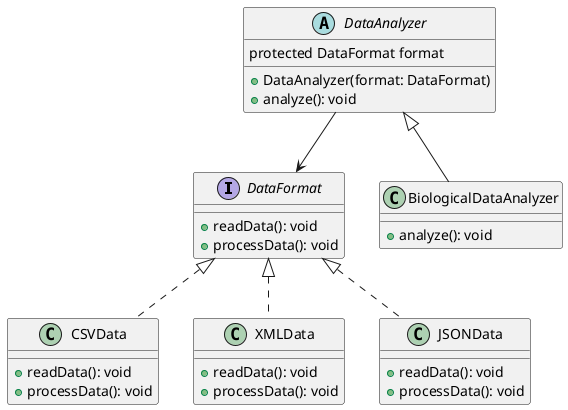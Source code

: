 @startuml
interface DataFormat {
    +readData(): void
    +processData(): void
}

class CSVData implements DataFormat {
    +readData(): void
    +processData(): void
}

class XMLData implements DataFormat {
    +readData(): void
    +processData(): void
}

class JSONData implements DataFormat {
    +readData(): void
    +processData(): void
}

abstract class DataAnalyzer {
    protected DataFormat format
    +DataAnalyzer(format: DataFormat)
    +analyze(): void
}

class BiologicalDataAnalyzer extends DataAnalyzer {
    +analyze(): void
}

DataAnalyzer --> DataFormat
@enduml
